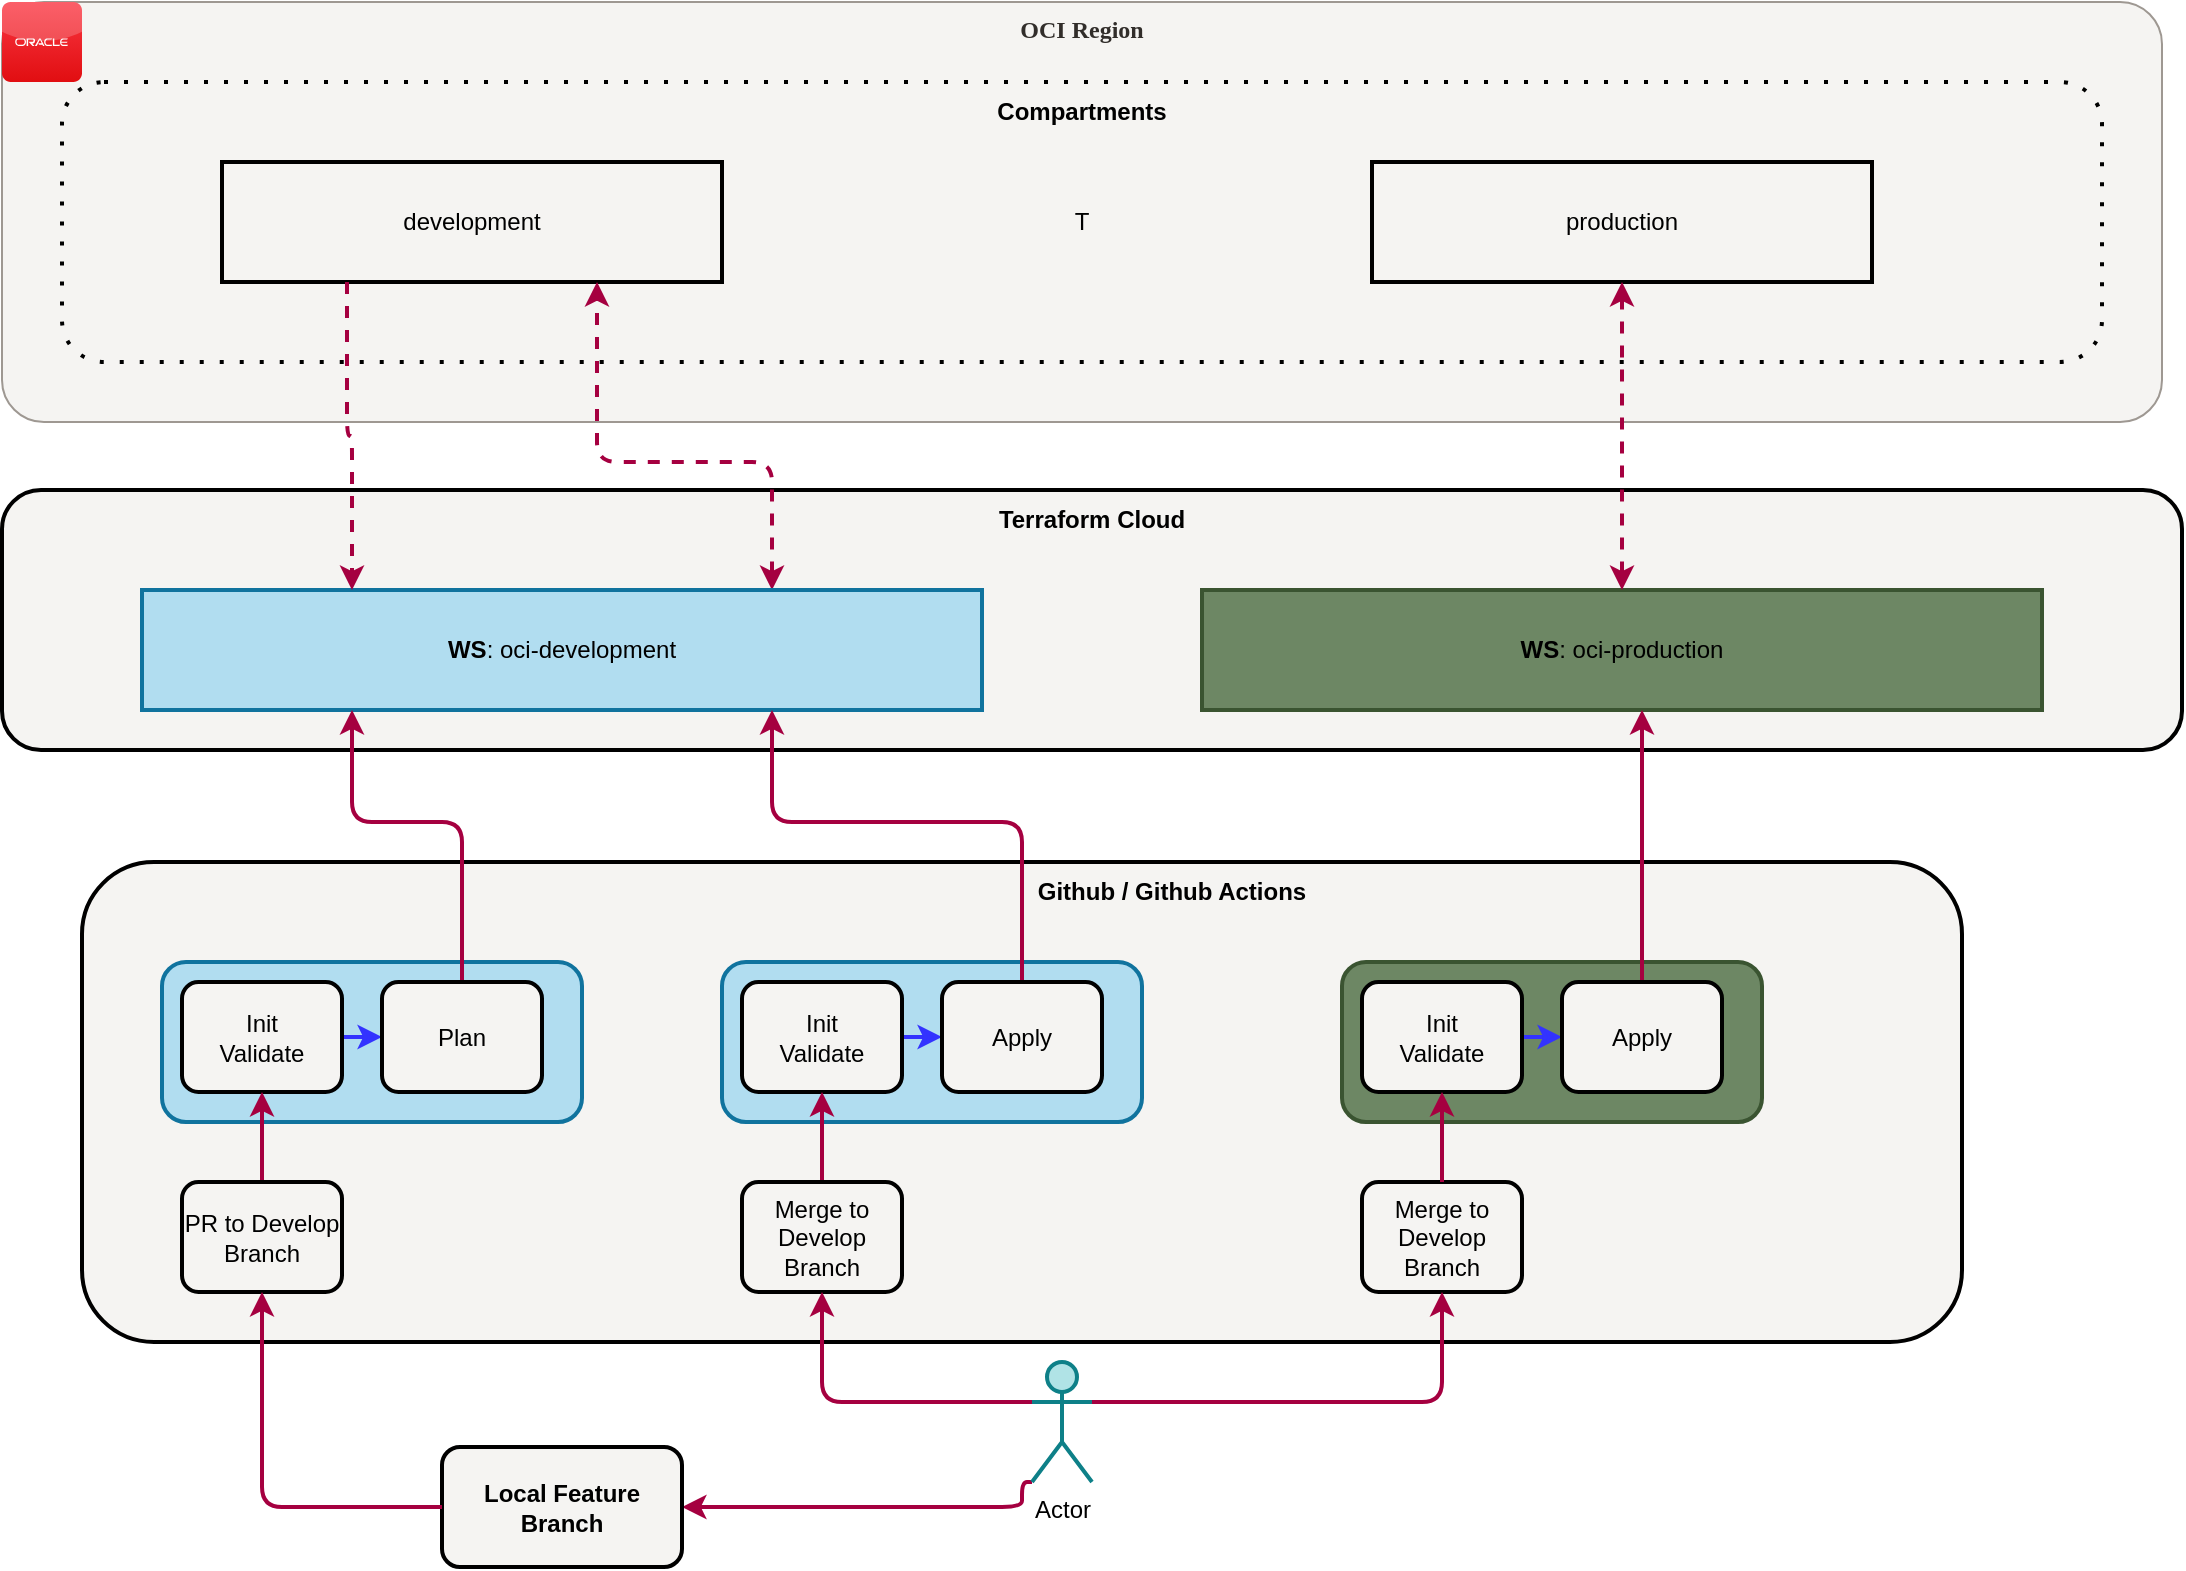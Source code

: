 <mxfile>
    <diagram id="desESWPnSEYbVSuQPhwf" name="High Level Arch">
        <mxGraphModel dx="1718" dy="763" grid="1" gridSize="10" guides="1" tooltips="1" connect="1" arrows="1" fold="1" page="1" pageScale="1" pageWidth="1169" pageHeight="827" math="0" shadow="0">
            <root>
                <mxCell id="0"/>
                <mxCell id="1" parent="0"/>
                <mxCell id="5" value="&lt;b&gt;&lt;font&gt;OCI Region&lt;/font&gt;&lt;/b&gt;" style="whiteSpace=wrap;html=1;align=center;fontFamily=Oracle Sans;verticalAlign=top;fillColor=#F5F4F2;rounded=1;arcSize=10;strokeColor=#9E9892;fontColor=#312D2A;fontSize=12;" parent="1" vertex="1">
                    <mxGeometry x="40" y="40" width="1080" height="210" as="geometry"/>
                </mxCell>
                <mxCell id="6" value="T" style="rounded=1;whiteSpace=wrap;html=1;fillColor=none;dashed=1;dashPattern=1 4;strokeColor=#000000;strokeWidth=2;" parent="1" vertex="1">
                    <mxGeometry x="70" y="80" width="1020" height="140" as="geometry"/>
                </mxCell>
                <mxCell id="7" value="&lt;b&gt;Compartments&lt;/b&gt;" style="text;html=1;strokeColor=none;fillColor=none;align=center;verticalAlign=middle;whiteSpace=wrap;rounded=0;dashed=1;dashPattern=1 4;strokeWidth=2;fontColor=#000000;" parent="1" vertex="1">
                    <mxGeometry x="550" y="80" width="60" height="30" as="geometry"/>
                </mxCell>
                <mxCell id="8" value="development" style="rounded=0;whiteSpace=wrap;html=1;strokeColor=#000000;strokeWidth=2;fontColor=#000000;fillColor=none;" parent="1" vertex="1">
                    <mxGeometry x="150" y="120" width="250" height="60" as="geometry"/>
                </mxCell>
                <mxCell id="10" value="" style="rounded=1;whiteSpace=wrap;html=1;strokeColor=#000000;strokeWidth=2;fontColor=#000000;fillColor=#f5f4f2;" parent="1" vertex="1">
                    <mxGeometry x="40" y="284" width="1090" height="130" as="geometry"/>
                </mxCell>
                <mxCell id="11" value="&lt;b&gt;Terraform Cloud&lt;/b&gt;" style="text;html=1;strokeColor=none;fillColor=none;align=center;verticalAlign=middle;whiteSpace=wrap;rounded=0;strokeWidth=2;fontColor=#000000;" parent="1" vertex="1">
                    <mxGeometry x="535" y="284" width="100" height="30" as="geometry"/>
                </mxCell>
                <mxCell id="12" value="" style="dashed=0;outlineConnect=0;html=1;align=center;labelPosition=center;verticalLabelPosition=bottom;verticalAlign=top;shape=mxgraph.webicons.oracle;fillColor=#FA3743;gradientColor=#E10E11;strokeColor=#000000;strokeWidth=2;fontColor=#000000;" parent="1" vertex="1">
                    <mxGeometry x="40" y="40" width="40" height="40" as="geometry"/>
                </mxCell>
                <mxCell id="50" style="edgeStyle=orthogonalEdgeStyle;rounded=1;html=1;entryX=0.75;entryY=1;entryDx=0;entryDy=0;strokeColor=#A50040;strokeWidth=2;fontColor=#000000;exitX=0.75;exitY=0;exitDx=0;exitDy=0;fillColor=#d80073;startArrow=classic;startFill=1;dashed=1;" edge="1" parent="1" source="13" target="8">
                    <mxGeometry relative="1" as="geometry">
                        <Array as="points">
                            <mxPoint x="425" y="270"/>
                            <mxPoint x="338" y="270"/>
                        </Array>
                    </mxGeometry>
                </mxCell>
                <mxCell id="13" value="&lt;b&gt;WS&lt;/b&gt;: oci-development" style="rounded=0;whiteSpace=wrap;html=1;strokeColor=#10739e;strokeWidth=2;fillColor=#b1ddf0;fontColor=#000000;" parent="1" vertex="1">
                    <mxGeometry x="110" y="334" width="420" height="60" as="geometry"/>
                </mxCell>
                <mxCell id="43" style="edgeStyle=orthogonalEdgeStyle;rounded=1;html=1;entryX=1;entryY=0.5;entryDx=0;entryDy=0;strokeColor=#A50040;strokeWidth=2;fontColor=#000000;fillColor=#d80073;exitX=0;exitY=1;exitDx=0;exitDy=0;exitPerimeter=0;" edge="1" parent="1" source="16" target="17">
                    <mxGeometry relative="1" as="geometry">
                        <mxPoint x="595" y="770" as="sourcePoint"/>
                        <mxPoint x="370" y="770" as="targetPoint"/>
                        <Array as="points">
                            <mxPoint x="550" y="780"/>
                            <mxPoint x="550" y="793"/>
                        </Array>
                    </mxGeometry>
                </mxCell>
                <mxCell id="16" value="Actor" style="shape=umlActor;verticalLabelPosition=bottom;verticalAlign=top;html=1;outlineConnect=0;strokeWidth=2;fillColor=#b0e3e6;strokeColor=#0e8088;" parent="1" vertex="1">
                    <mxGeometry x="555" y="720" width="30" height="60" as="geometry"/>
                </mxCell>
                <mxCell id="17" value="&lt;b&gt;Local Feature Branch&lt;/b&gt;" style="rounded=1;whiteSpace=wrap;html=1;strokeColor=#000000;strokeWidth=2;fontColor=#000000;fillColor=#f5f4f2;" parent="1" vertex="1">
                    <mxGeometry x="260" y="762.5" width="120" height="60" as="geometry"/>
                </mxCell>
                <mxCell id="18" value="" style="rounded=1;whiteSpace=wrap;html=1;strokeColor=#000000;strokeWidth=2;fontColor=#000000;fillColor=#f5f4f2;" parent="1" vertex="1">
                    <mxGeometry x="80" y="470" width="940" height="240" as="geometry"/>
                </mxCell>
                <mxCell id="19" value="" style="rounded=1;whiteSpace=wrap;html=1;strokeColor=#10739e;strokeWidth=2;fillColor=#b1ddf0;" parent="1" vertex="1">
                    <mxGeometry x="120" y="520" width="210" height="80" as="geometry"/>
                </mxCell>
                <mxCell id="55" style="edgeStyle=orthogonalEdgeStyle;rounded=1;html=1;exitX=1;exitY=0.5;exitDx=0;exitDy=0;entryX=0;entryY=0.5;entryDx=0;entryDy=0;strokeColor=#3333FF;strokeWidth=2;fontColor=#000000;startArrow=none;startFill=0;" edge="1" parent="1" source="20" target="21">
                    <mxGeometry relative="1" as="geometry"/>
                </mxCell>
                <mxCell id="20" value="Init&lt;br&gt;Validate" style="rounded=1;whiteSpace=wrap;html=1;strokeColor=#000000;strokeWidth=2;fontColor=#000000;fillColor=#f5f4f2;" parent="1" vertex="1">
                    <mxGeometry x="130" y="530" width="80" height="55" as="geometry"/>
                </mxCell>
                <mxCell id="45" style="edgeStyle=orthogonalEdgeStyle;rounded=1;html=1;entryX=0.25;entryY=1;entryDx=0;entryDy=0;strokeColor=#A50040;strokeWidth=2;fontColor=#000000;fillColor=#d80073;" edge="1" parent="1" source="21" target="13">
                    <mxGeometry relative="1" as="geometry">
                        <Array as="points">
                            <mxPoint x="270" y="450"/>
                            <mxPoint x="215" y="450"/>
                        </Array>
                    </mxGeometry>
                </mxCell>
                <mxCell id="21" value="Plan" style="rounded=1;whiteSpace=wrap;html=1;strokeColor=#000000;strokeWidth=2;fontColor=#000000;fillColor=#f5f4f2;" parent="1" vertex="1">
                    <mxGeometry x="230" y="530" width="80" height="55" as="geometry"/>
                </mxCell>
                <mxCell id="22" value="&lt;b&gt;Github / Github Actions&lt;/b&gt;" style="text;html=1;strokeColor=none;fillColor=none;align=center;verticalAlign=middle;whiteSpace=wrap;rounded=0;strokeWidth=2;fontColor=#000000;" vertex="1" parent="1">
                    <mxGeometry x="555" y="470" width="140" height="30" as="geometry"/>
                </mxCell>
                <mxCell id="23" value="" style="rounded=1;whiteSpace=wrap;html=1;strokeColor=#10739e;strokeWidth=2;fillColor=#b1ddf0;" vertex="1" parent="1">
                    <mxGeometry x="400" y="520" width="210" height="80" as="geometry"/>
                </mxCell>
                <mxCell id="56" style="edgeStyle=orthogonalEdgeStyle;rounded=1;html=1;exitX=1;exitY=0.5;exitDx=0;exitDy=0;entryX=0;entryY=0.5;entryDx=0;entryDy=0;strokeColor=#3333FF;strokeWidth=2;fontColor=#000000;startArrow=none;startFill=0;" edge="1" parent="1" source="24" target="26">
                    <mxGeometry relative="1" as="geometry"/>
                </mxCell>
                <mxCell id="24" value="Init&lt;br&gt;Validate" style="rounded=1;whiteSpace=wrap;html=1;strokeColor=#000000;strokeWidth=2;fontColor=#000000;fillColor=#f5f4f2;" vertex="1" parent="1">
                    <mxGeometry x="410" y="530" width="80" height="55" as="geometry"/>
                </mxCell>
                <mxCell id="48" style="edgeStyle=orthogonalEdgeStyle;rounded=1;html=1;entryX=0.75;entryY=1;entryDx=0;entryDy=0;strokeColor=#A50040;strokeWidth=2;fontColor=#000000;fillColor=#d80073;" edge="1" parent="1" source="26" target="13">
                    <mxGeometry relative="1" as="geometry">
                        <Array as="points">
                            <mxPoint x="550" y="450"/>
                            <mxPoint x="425" y="450"/>
                        </Array>
                    </mxGeometry>
                </mxCell>
                <mxCell id="26" value="Apply" style="rounded=1;whiteSpace=wrap;html=1;strokeColor=#000000;strokeWidth=2;fontColor=#000000;fillColor=#f5f4f2;" vertex="1" parent="1">
                    <mxGeometry x="510" y="530" width="80" height="55" as="geometry"/>
                </mxCell>
                <mxCell id="40" style="edgeStyle=orthogonalEdgeStyle;rounded=1;html=1;entryX=0.5;entryY=1;entryDx=0;entryDy=0;strokeColor=#A50040;strokeWidth=2;fontColor=#000000;fillColor=#d80073;" edge="1" parent="1" source="27" target="20">
                    <mxGeometry relative="1" as="geometry"/>
                </mxCell>
                <mxCell id="27" value="PR to Develop Branch" style="rounded=1;whiteSpace=wrap;html=1;strokeColor=#000000;strokeWidth=2;fontColor=#000000;fillColor=#f5f4f2;" vertex="1" parent="1">
                    <mxGeometry x="130" y="630" width="80" height="55" as="geometry"/>
                </mxCell>
                <mxCell id="47" style="edgeStyle=orthogonalEdgeStyle;rounded=1;html=1;entryX=0.5;entryY=1;entryDx=0;entryDy=0;strokeColor=#A50040;strokeWidth=2;fontColor=#000000;fillColor=#d80073;" edge="1" parent="1" source="28" target="24">
                    <mxGeometry relative="1" as="geometry"/>
                </mxCell>
                <mxCell id="28" value="Merge to Develop Branch" style="rounded=1;whiteSpace=wrap;html=1;strokeColor=#000000;strokeWidth=2;fontColor=#000000;fillColor=#f5f4f2;" vertex="1" parent="1">
                    <mxGeometry x="410" y="630" width="80" height="55" as="geometry"/>
                </mxCell>
                <mxCell id="30" value="&lt;b&gt;WS&lt;/b&gt;: oci-production" style="rounded=0;whiteSpace=wrap;html=1;strokeColor=#3A5431;strokeWidth=2;fillColor=#6d8764;fontColor=#000000;" vertex="1" parent="1">
                    <mxGeometry x="640" y="334" width="420" height="60" as="geometry"/>
                </mxCell>
                <mxCell id="31" value="Merge to Develop Branch" style="rounded=1;whiteSpace=wrap;html=1;strokeColor=#000000;strokeWidth=2;fontColor=#000000;fillColor=#f5f4f2;" vertex="1" parent="1">
                    <mxGeometry x="720" y="630" width="80" height="55" as="geometry"/>
                </mxCell>
                <mxCell id="32" value="" style="rounded=1;whiteSpace=wrap;html=1;strokeColor=#3A5431;strokeWidth=2;fillColor=#6d8764;fontColor=#ffffff;" vertex="1" parent="1">
                    <mxGeometry x="710" y="520" width="210" height="80" as="geometry"/>
                </mxCell>
                <mxCell id="57" style="edgeStyle=orthogonalEdgeStyle;rounded=1;html=1;strokeColor=#3333FF;strokeWidth=2;fontColor=#000000;startArrow=none;startFill=0;" edge="1" parent="1" source="33" target="35">
                    <mxGeometry relative="1" as="geometry"/>
                </mxCell>
                <mxCell id="33" value="Init&lt;br&gt;Validate" style="rounded=1;whiteSpace=wrap;html=1;strokeColor=#000000;strokeWidth=2;fontColor=#000000;fillColor=#f5f4f2;" vertex="1" parent="1">
                    <mxGeometry x="720" y="530" width="80" height="55" as="geometry"/>
                </mxCell>
                <mxCell id="52" style="edgeStyle=elbowEdgeStyle;rounded=1;html=1;strokeColor=#A50040;strokeWidth=2;fontColor=#000000;fillColor=#d80073;exitX=0.5;exitY=0;exitDx=0;exitDy=0;" edge="1" parent="1" source="35" target="30">
                    <mxGeometry relative="1" as="geometry"/>
                </mxCell>
                <mxCell id="35" value="Apply" style="rounded=1;whiteSpace=wrap;html=1;strokeColor=#000000;strokeWidth=2;fontColor=#000000;fillColor=#f5f4f2;" vertex="1" parent="1">
                    <mxGeometry x="820" y="530" width="80" height="55" as="geometry"/>
                </mxCell>
                <mxCell id="36" value="production" style="rounded=0;whiteSpace=wrap;html=1;strokeColor=#000000;strokeWidth=2;fontColor=#000000;fillColor=none;" vertex="1" parent="1">
                    <mxGeometry x="725" y="120" width="250" height="60" as="geometry"/>
                </mxCell>
                <mxCell id="39" style="edgeStyle=orthogonalEdgeStyle;rounded=1;html=1;entryX=0.5;entryY=1;entryDx=0;entryDy=0;strokeColor=#A50040;strokeWidth=2;fontColor=#000000;fillColor=#d80073;exitX=0;exitY=0.5;exitDx=0;exitDy=0;" edge="1" parent="1" source="17" target="27">
                    <mxGeometry relative="1" as="geometry">
                        <mxPoint x="250" y="770" as="sourcePoint"/>
                    </mxGeometry>
                </mxCell>
                <mxCell id="42" style="edgeStyle=orthogonalEdgeStyle;rounded=1;html=1;entryX=0.5;entryY=1;entryDx=0;entryDy=0;strokeColor=#A50040;strokeWidth=2;fontColor=#000000;fillColor=#d80073;exitX=0;exitY=0.333;exitDx=0;exitDy=0;exitPerimeter=0;" edge="1" parent="1" source="16" target="28">
                    <mxGeometry relative="1" as="geometry">
                        <mxPoint x="530" y="780" as="sourcePoint"/>
                    </mxGeometry>
                </mxCell>
                <mxCell id="44" style="edgeStyle=orthogonalEdgeStyle;rounded=1;html=1;strokeColor=#A50040;strokeWidth=2;fontColor=#000000;fillColor=#d80073;exitX=1;exitY=0.333;exitDx=0;exitDy=0;exitPerimeter=0;" edge="1" parent="1" source="16" target="31">
                    <mxGeometry relative="1" as="geometry">
                        <mxPoint x="625" y="770" as="sourcePoint"/>
                    </mxGeometry>
                </mxCell>
                <mxCell id="46" style="edgeStyle=orthogonalEdgeStyle;rounded=1;html=1;entryX=0.25;entryY=0;entryDx=0;entryDy=0;strokeColor=#A50040;strokeWidth=2;fontColor=#000000;exitX=0.25;exitY=1;exitDx=0;exitDy=0;fillColor=#d80073;dashed=1;" edge="1" parent="1" source="8" target="13">
                    <mxGeometry relative="1" as="geometry"/>
                </mxCell>
                <mxCell id="54" value="" style="endArrow=classic;html=1;rounded=1;strokeColor=#A50040;strokeWidth=2;fontColor=#000000;exitX=0.5;exitY=0;exitDx=0;exitDy=0;fillColor=#d80073;edgeStyle=orthogonalEdgeStyle;startArrow=classic;startFill=1;dashed=1;" edge="1" parent="1" source="30" target="36">
                    <mxGeometry width="50" height="50" relative="1" as="geometry">
                        <mxPoint x="610" y="480" as="sourcePoint"/>
                        <mxPoint x="660" y="430" as="targetPoint"/>
                    </mxGeometry>
                </mxCell>
                <mxCell id="51" style="edgeStyle=orthogonalEdgeStyle;rounded=1;html=1;entryX=0.5;entryY=1;entryDx=0;entryDy=0;strokeColor=#A50040;strokeWidth=2;fontColor=#000000;fillColor=#d80073;" edge="1" parent="1" source="31" target="33">
                    <mxGeometry relative="1" as="geometry"/>
                </mxCell>
            </root>
        </mxGraphModel>
    </diagram>
</mxfile>
